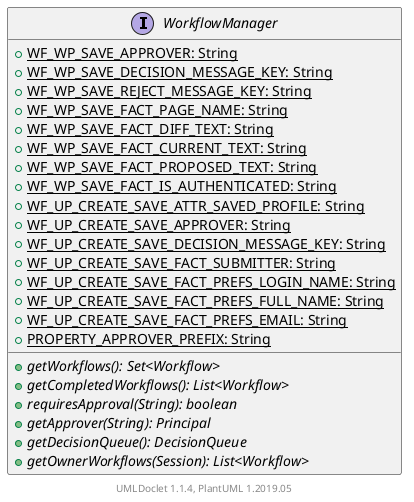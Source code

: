 @startuml

    interface WorkflowManager [[WorkflowManager.html]] {
        {static} +WF_WP_SAVE_APPROVER: String
        {static} +WF_WP_SAVE_DECISION_MESSAGE_KEY: String
        {static} +WF_WP_SAVE_REJECT_MESSAGE_KEY: String
        {static} +WF_WP_SAVE_FACT_PAGE_NAME: String
        {static} +WF_WP_SAVE_FACT_DIFF_TEXT: String
        {static} +WF_WP_SAVE_FACT_CURRENT_TEXT: String
        {static} +WF_WP_SAVE_FACT_PROPOSED_TEXT: String
        {static} +WF_WP_SAVE_FACT_IS_AUTHENTICATED: String
        {static} +WF_UP_CREATE_SAVE_ATTR_SAVED_PROFILE: String
        {static} +WF_UP_CREATE_SAVE_APPROVER: String
        {static} +WF_UP_CREATE_SAVE_DECISION_MESSAGE_KEY: String
        {static} +WF_UP_CREATE_SAVE_FACT_SUBMITTER: String
        {static} +WF_UP_CREATE_SAVE_FACT_PREFS_LOGIN_NAME: String
        {static} +WF_UP_CREATE_SAVE_FACT_PREFS_FULL_NAME: String
        {static} +WF_UP_CREATE_SAVE_FACT_PREFS_EMAIL: String
        {static} +PROPERTY_APPROVER_PREFIX: String
        {abstract} +getWorkflows(): Set<Workflow>
        {abstract} +getCompletedWorkflows(): List<Workflow>
        {abstract} +requiresApproval(String): boolean
        {abstract} +getApprover(String): Principal
        {abstract} +getDecisionQueue(): DecisionQueue
        {abstract} +getOwnerWorkflows(Session): List<Workflow>
    }


    center footer UMLDoclet 1.1.4, PlantUML 1.2019.05
@enduml

